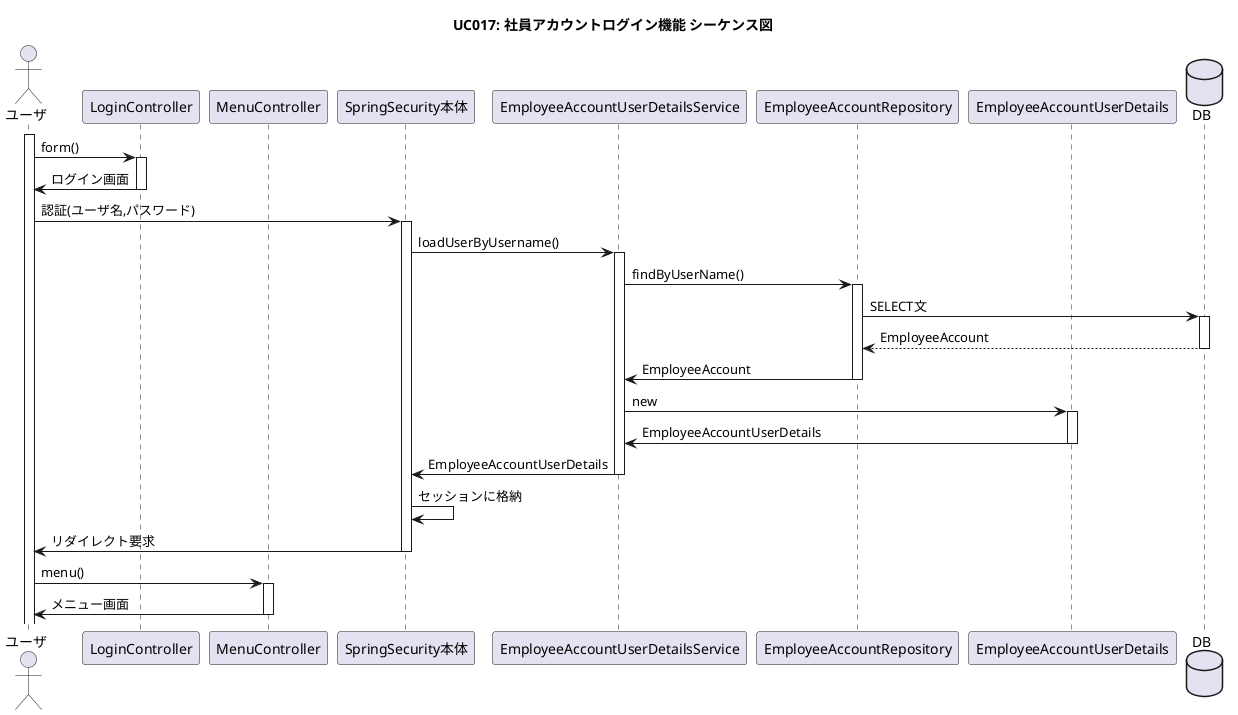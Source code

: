 @startuml

title UC017: 社員アカウントログイン機能 シーケンス図

'hide footbox
skinparam shadowing false
actor ユーザ

activate ユーザ

participant LoginController

participant MenuController

participant SpringSecurity本体

participant EmployeeAccountUserDetailsService


ユーザ -> LoginController : form()

activate LoginController

LoginController -> ユーザ : ログイン画面
deactivate LoginController

ユーザ -> SpringSecurity本体 : 認証(ユーザ名,パスワード)
activate SpringSecurity本体

SpringSecurity本体 -> EmployeeAccountUserDetailsService : loadUserByUsername()
activate EmployeeAccountUserDetailsService

EmployeeAccountUserDetailsService -> EmployeeAccountRepository : findByUserName()
activate EmployeeAccountRepository

participant EmployeeAccountUserDetails

database DB

EmployeeAccountRepository -> DB : SELECT文
activate DB

DB --> EmployeeAccountRepository : EmployeeAccount
deactivate DB

EmployeeAccountRepository -> EmployeeAccountUserDetailsService : EmployeeAccount
deactivate EmployeeAccountRepository

EmployeeAccountUserDetailsService -> EmployeeAccountUserDetails : new
activate EmployeeAccountUserDetails

EmployeeAccountUserDetails -> EmployeeAccountUserDetailsService : EmployeeAccountUserDetails
deactivate EmployeeAccountUserDetails

EmployeeAccountUserDetailsService -> SpringSecurity本体 : EmployeeAccountUserDetails
deactivate EmployeeAccountUserDetailsService

SpringSecurity本体 -> SpringSecurity本体 : セッションに格納

SpringSecurity本体 -> ユーザ : リダイレクト要求
deactivate SpringSecurity本体

ユーザ -> MenuController : menu()
activate MenuController

MenuController -> ユーザ : メニュー画面
deactivate MenuController

@enduml